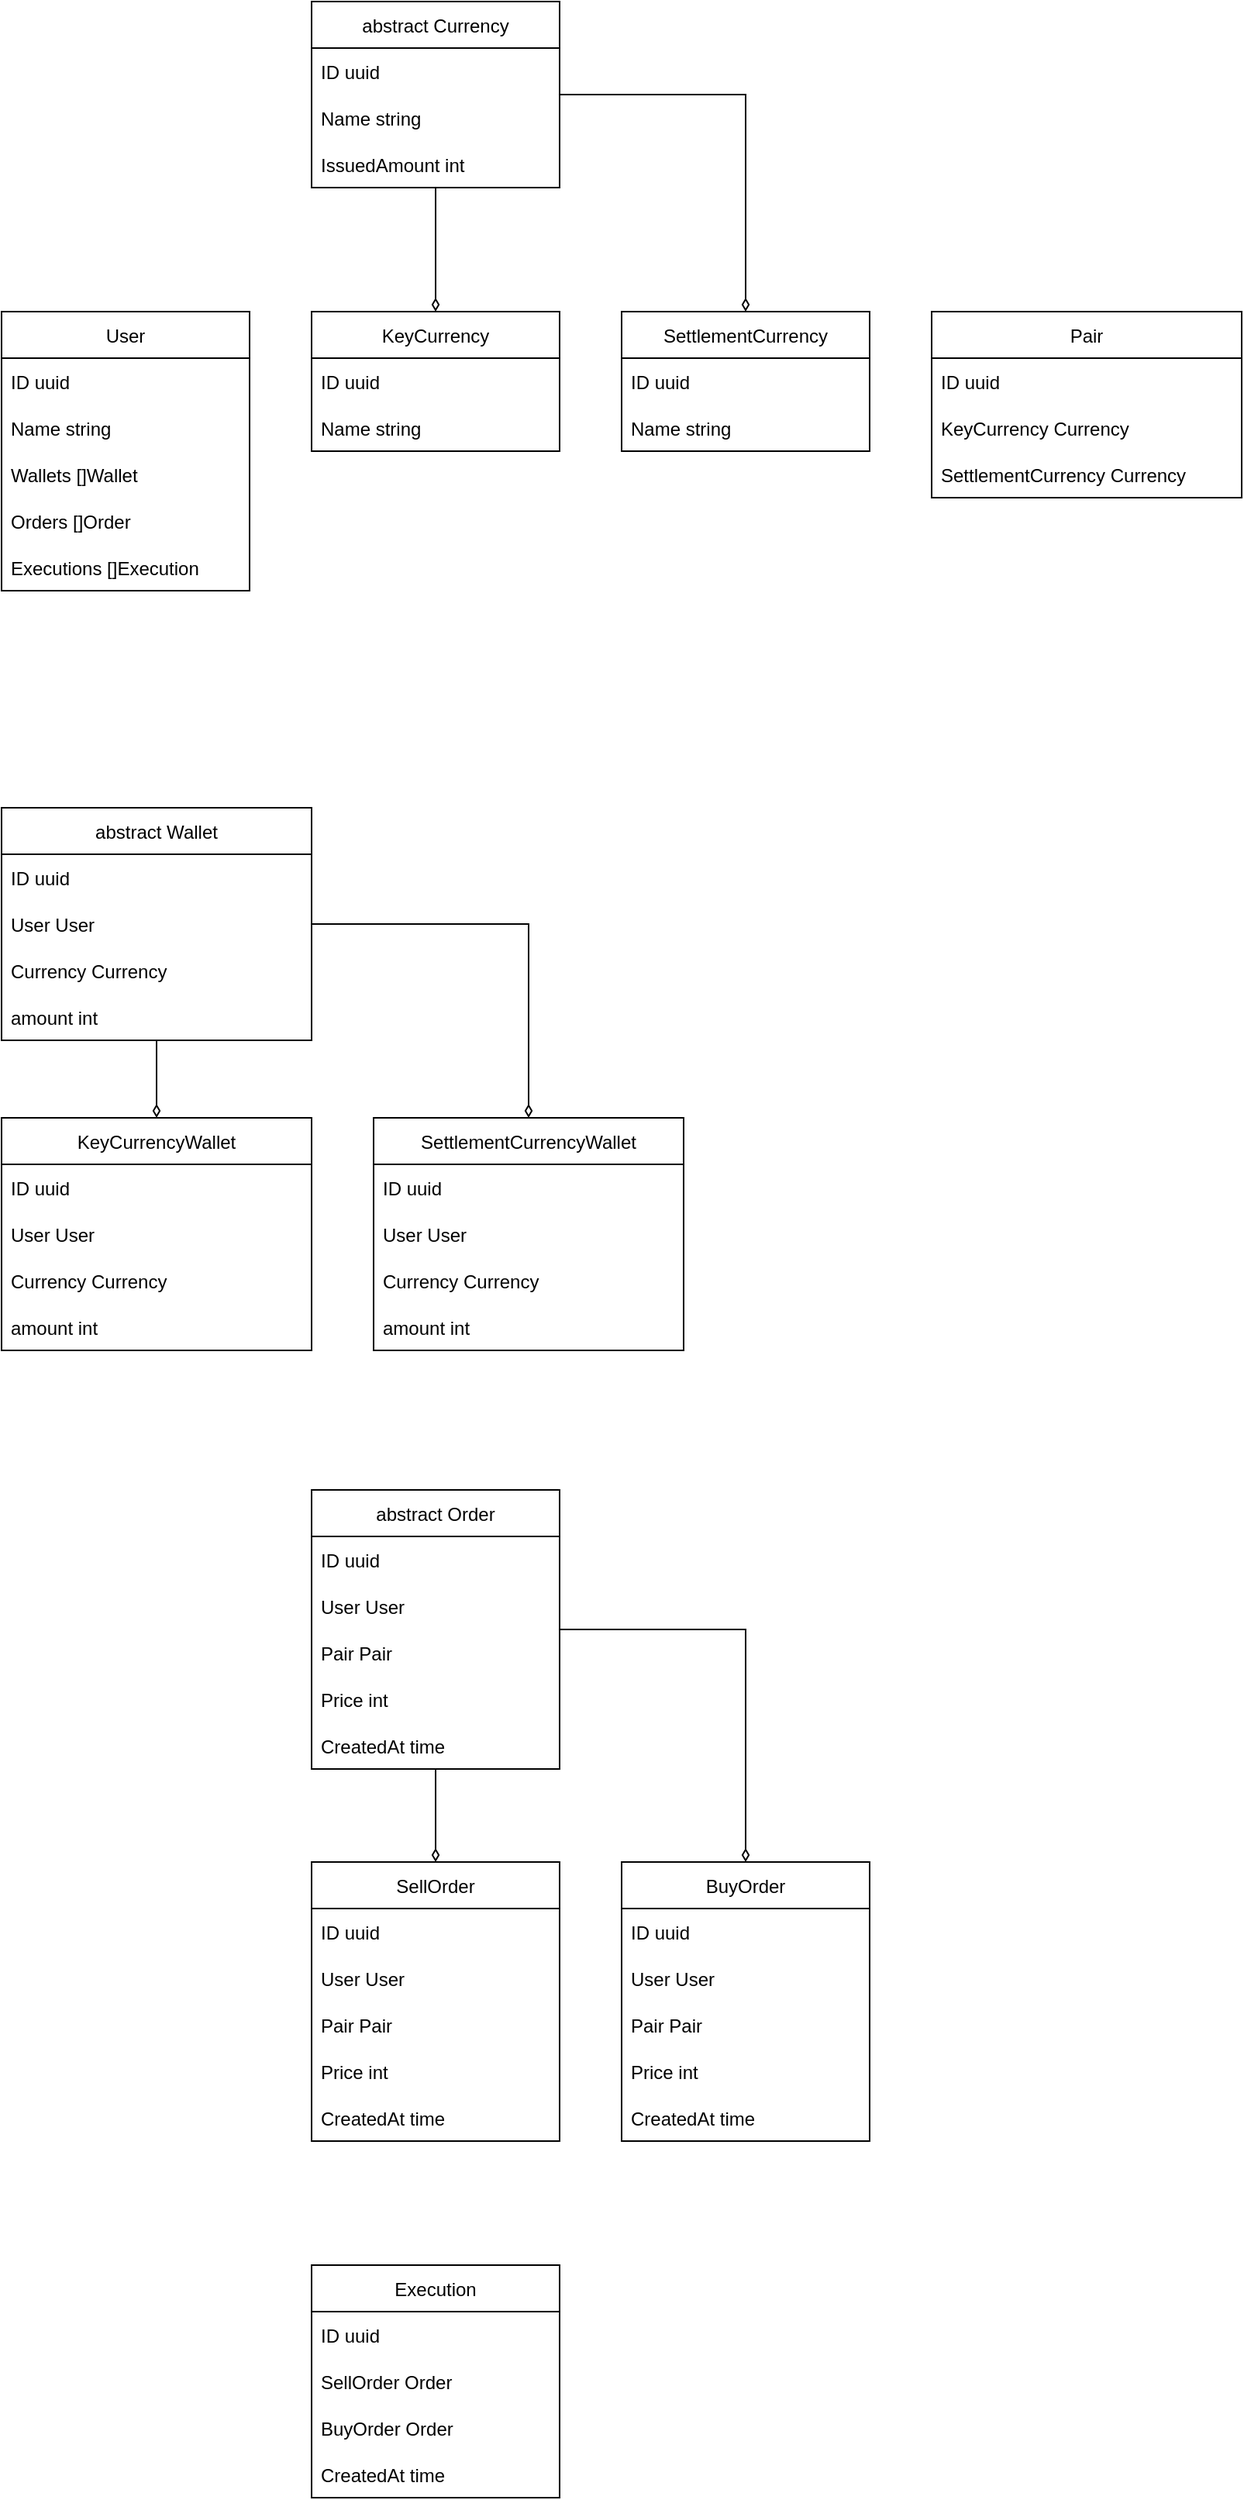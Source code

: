 <mxfile version="17.1.2" type="github">
  <diagram id="ov5CIPRQBfehhfYAwGkh" name="Page-1">
    <mxGraphModel dx="1773" dy="1787" grid="1" gridSize="10" guides="1" tooltips="1" connect="1" arrows="1" fold="1" page="1" pageScale="1" pageWidth="827" pageHeight="1169" math="0" shadow="0">
      <root>
        <mxCell id="0" />
        <mxCell id="1" parent="0" />
        <mxCell id="OzYrmnNyAnNLEYynfJqm-64" style="edgeStyle=orthogonalEdgeStyle;rounded=0;orthogonalLoop=1;jettySize=auto;html=1;entryX=0.5;entryY=0;entryDx=0;entryDy=0;endArrow=diamondThin;endFill=0;" parent="1" source="OzYrmnNyAnNLEYynfJqm-2" target="OzYrmnNyAnNLEYynfJqm-54" edge="1">
          <mxGeometry relative="1" as="geometry" />
        </mxCell>
        <mxCell id="OzYrmnNyAnNLEYynfJqm-65" style="edgeStyle=orthogonalEdgeStyle;rounded=0;orthogonalLoop=1;jettySize=auto;html=1;entryX=0.5;entryY=0;entryDx=0;entryDy=0;endArrow=diamondThin;endFill=0;" parent="1" source="OzYrmnNyAnNLEYynfJqm-2" target="OzYrmnNyAnNLEYynfJqm-59" edge="1">
          <mxGeometry relative="1" as="geometry" />
        </mxCell>
        <mxCell id="OzYrmnNyAnNLEYynfJqm-2" value="abstract Wallet" style="swimlane;fontStyle=0;childLayout=stackLayout;horizontal=1;startSize=30;horizontalStack=0;resizeParent=1;resizeParentMax=0;resizeLast=0;collapsible=1;marginBottom=0;" parent="1" vertex="1">
          <mxGeometry x="-360" y="360" width="200" height="150" as="geometry" />
        </mxCell>
        <mxCell id="OzYrmnNyAnNLEYynfJqm-3" value="ID uuid" style="text;strokeColor=none;fillColor=none;align=left;verticalAlign=middle;spacingLeft=4;spacingRight=4;overflow=hidden;points=[[0,0.5],[1,0.5]];portConstraint=eastwest;rotatable=0;" parent="OzYrmnNyAnNLEYynfJqm-2" vertex="1">
          <mxGeometry y="30" width="200" height="30" as="geometry" />
        </mxCell>
        <mxCell id="OzYrmnNyAnNLEYynfJqm-20" value="User User" style="text;strokeColor=none;fillColor=none;align=left;verticalAlign=middle;spacingLeft=4;spacingRight=4;overflow=hidden;points=[[0,0.5],[1,0.5]];portConstraint=eastwest;rotatable=0;" parent="OzYrmnNyAnNLEYynfJqm-2" vertex="1">
          <mxGeometry y="60" width="200" height="30" as="geometry" />
        </mxCell>
        <mxCell id="OzYrmnNyAnNLEYynfJqm-22" value="Currency Currency" style="text;strokeColor=none;fillColor=none;align=left;verticalAlign=middle;spacingLeft=4;spacingRight=4;overflow=hidden;points=[[0,0.5],[1,0.5]];portConstraint=eastwest;rotatable=0;" parent="OzYrmnNyAnNLEYynfJqm-2" vertex="1">
          <mxGeometry y="90" width="200" height="30" as="geometry" />
        </mxCell>
        <mxCell id="OzYrmnNyAnNLEYynfJqm-42" value="amount int" style="text;strokeColor=none;fillColor=none;align=left;verticalAlign=middle;spacingLeft=4;spacingRight=4;overflow=hidden;points=[[0,0.5],[1,0.5]];portConstraint=eastwest;rotatable=0;" parent="OzYrmnNyAnNLEYynfJqm-2" vertex="1">
          <mxGeometry y="120" width="200" height="30" as="geometry" />
        </mxCell>
        <mxCell id="OzYrmnNyAnNLEYynfJqm-8" value="User" style="swimlane;fontStyle=0;childLayout=stackLayout;horizontal=1;startSize=30;horizontalStack=0;resizeParent=1;resizeParentMax=0;resizeLast=0;collapsible=1;marginBottom=0;" parent="1" vertex="1">
          <mxGeometry x="-360" y="40" width="160" height="180" as="geometry" />
        </mxCell>
        <mxCell id="OzYrmnNyAnNLEYynfJqm-9" value="ID uuid" style="text;strokeColor=none;fillColor=none;align=left;verticalAlign=middle;spacingLeft=4;spacingRight=4;overflow=hidden;points=[[0,0.5],[1,0.5]];portConstraint=eastwest;rotatable=0;" parent="OzYrmnNyAnNLEYynfJqm-8" vertex="1">
          <mxGeometry y="30" width="160" height="30" as="geometry" />
        </mxCell>
        <mxCell id="OzYrmnNyAnNLEYynfJqm-19" value="Name string" style="text;strokeColor=none;fillColor=none;align=left;verticalAlign=middle;spacingLeft=4;spacingRight=4;overflow=hidden;points=[[0,0.5],[1,0.5]];portConstraint=eastwest;rotatable=0;" parent="OzYrmnNyAnNLEYynfJqm-8" vertex="1">
          <mxGeometry y="60" width="160" height="30" as="geometry" />
        </mxCell>
        <mxCell id="APr2OM0rVR9lsQ95xDab-2" value="Wallets []Wallet" style="text;strokeColor=none;fillColor=none;align=left;verticalAlign=middle;spacingLeft=4;spacingRight=4;overflow=hidden;points=[[0,0.5],[1,0.5]];portConstraint=eastwest;rotatable=0;" vertex="1" parent="OzYrmnNyAnNLEYynfJqm-8">
          <mxGeometry y="90" width="160" height="30" as="geometry" />
        </mxCell>
        <mxCell id="APr2OM0rVR9lsQ95xDab-3" value="Orders []Order" style="text;strokeColor=none;fillColor=none;align=left;verticalAlign=middle;spacingLeft=4;spacingRight=4;overflow=hidden;points=[[0,0.5],[1,0.5]];portConstraint=eastwest;rotatable=0;" vertex="1" parent="OzYrmnNyAnNLEYynfJqm-8">
          <mxGeometry y="120" width="160" height="30" as="geometry" />
        </mxCell>
        <mxCell id="APr2OM0rVR9lsQ95xDab-4" value="Executions []Execution" style="text;strokeColor=none;fillColor=none;align=left;verticalAlign=middle;spacingLeft=4;spacingRight=4;overflow=hidden;points=[[0,0.5],[1,0.5]];portConstraint=eastwest;rotatable=0;" vertex="1" parent="OzYrmnNyAnNLEYynfJqm-8">
          <mxGeometry y="150" width="160" height="30" as="geometry" />
        </mxCell>
        <mxCell id="OzYrmnNyAnNLEYynfJqm-14" value="Pair" style="swimlane;fontStyle=0;childLayout=stackLayout;horizontal=1;startSize=30;horizontalStack=0;resizeParent=1;resizeParentMax=0;resizeLast=0;collapsible=1;marginBottom=0;" parent="1" vertex="1">
          <mxGeometry x="240" y="40" width="200" height="120" as="geometry" />
        </mxCell>
        <mxCell id="OzYrmnNyAnNLEYynfJqm-15" value="ID uuid" style="text;strokeColor=none;fillColor=none;align=left;verticalAlign=middle;spacingLeft=4;spacingRight=4;overflow=hidden;points=[[0,0.5],[1,0.5]];portConstraint=eastwest;rotatable=0;" parent="OzYrmnNyAnNLEYynfJqm-14" vertex="1">
          <mxGeometry y="30" width="200" height="30" as="geometry" />
        </mxCell>
        <mxCell id="OzYrmnNyAnNLEYynfJqm-18" value="KeyCurrency Currency" style="text;strokeColor=none;fillColor=none;align=left;verticalAlign=middle;spacingLeft=4;spacingRight=4;overflow=hidden;points=[[0,0.5],[1,0.5]];portConstraint=eastwest;rotatable=0;" parent="OzYrmnNyAnNLEYynfJqm-14" vertex="1">
          <mxGeometry y="60" width="200" height="30" as="geometry" />
        </mxCell>
        <mxCell id="OzYrmnNyAnNLEYynfJqm-36" value="SettlementCurrency Currency" style="text;strokeColor=none;fillColor=none;align=left;verticalAlign=middle;spacingLeft=4;spacingRight=4;overflow=hidden;points=[[0,0.5],[1,0.5]];portConstraint=eastwest;rotatable=0;" parent="OzYrmnNyAnNLEYynfJqm-14" vertex="1">
          <mxGeometry y="90" width="200" height="30" as="geometry" />
        </mxCell>
        <mxCell id="OzYrmnNyAnNLEYynfJqm-24" value="Execution" style="swimlane;fontStyle=0;childLayout=stackLayout;horizontal=1;startSize=30;horizontalStack=0;resizeParent=1;resizeParentMax=0;resizeLast=0;collapsible=1;marginBottom=0;" parent="1" vertex="1">
          <mxGeometry x="-160" y="1300" width="160" height="150" as="geometry" />
        </mxCell>
        <mxCell id="OzYrmnNyAnNLEYynfJqm-25" value="ID uuid" style="text;strokeColor=none;fillColor=none;align=left;verticalAlign=middle;spacingLeft=4;spacingRight=4;overflow=hidden;points=[[0,0.5],[1,0.5]];portConstraint=eastwest;rotatable=0;" parent="OzYrmnNyAnNLEYynfJqm-24" vertex="1">
          <mxGeometry y="30" width="160" height="30" as="geometry" />
        </mxCell>
        <mxCell id="OzYrmnNyAnNLEYynfJqm-27" value="SellOrder Order" style="text;strokeColor=none;fillColor=none;align=left;verticalAlign=middle;spacingLeft=4;spacingRight=4;overflow=hidden;points=[[0,0.5],[1,0.5]];portConstraint=eastwest;rotatable=0;" parent="OzYrmnNyAnNLEYynfJqm-24" vertex="1">
          <mxGeometry y="60" width="160" height="30" as="geometry" />
        </mxCell>
        <mxCell id="OzYrmnNyAnNLEYynfJqm-38" value="BuyOrder Order" style="text;strokeColor=none;fillColor=none;align=left;verticalAlign=middle;spacingLeft=4;spacingRight=4;overflow=hidden;points=[[0,0.5],[1,0.5]];portConstraint=eastwest;rotatable=0;" parent="OzYrmnNyAnNLEYynfJqm-24" vertex="1">
          <mxGeometry y="90" width="160" height="30" as="geometry" />
        </mxCell>
        <mxCell id="OzYrmnNyAnNLEYynfJqm-41" value="CreatedAt time" style="text;strokeColor=none;fillColor=none;align=left;verticalAlign=middle;spacingLeft=4;spacingRight=4;overflow=hidden;points=[[0,0.5],[1,0.5]];portConstraint=eastwest;rotatable=0;" parent="OzYrmnNyAnNLEYynfJqm-24" vertex="1">
          <mxGeometry y="120" width="160" height="30" as="geometry" />
        </mxCell>
        <mxCell id="OzYrmnNyAnNLEYynfJqm-33" value="KeyCurrency" style="swimlane;fontStyle=0;childLayout=stackLayout;horizontal=1;startSize=30;horizontalStack=0;resizeParent=1;resizeParentMax=0;resizeLast=0;collapsible=1;marginBottom=0;" parent="1" vertex="1">
          <mxGeometry x="-160" y="40" width="160" height="90" as="geometry" />
        </mxCell>
        <mxCell id="OzYrmnNyAnNLEYynfJqm-34" value="ID uuid" style="text;strokeColor=none;fillColor=none;align=left;verticalAlign=middle;spacingLeft=4;spacingRight=4;overflow=hidden;points=[[0,0.5],[1,0.5]];portConstraint=eastwest;rotatable=0;" parent="OzYrmnNyAnNLEYynfJqm-33" vertex="1">
          <mxGeometry y="30" width="160" height="30" as="geometry" />
        </mxCell>
        <mxCell id="OzYrmnNyAnNLEYynfJqm-35" value="Name string" style="text;strokeColor=none;fillColor=none;align=left;verticalAlign=middle;spacingLeft=4;spacingRight=4;overflow=hidden;points=[[0,0.5],[1,0.5]];portConstraint=eastwest;rotatable=0;" parent="OzYrmnNyAnNLEYynfJqm-33" vertex="1">
          <mxGeometry y="60" width="160" height="30" as="geometry" />
        </mxCell>
        <mxCell id="OzYrmnNyAnNLEYynfJqm-45" value="SettlementCurrency" style="swimlane;fontStyle=0;childLayout=stackLayout;horizontal=1;startSize=30;horizontalStack=0;resizeParent=1;resizeParentMax=0;resizeLast=0;collapsible=1;marginBottom=0;" parent="1" vertex="1">
          <mxGeometry x="40" y="40" width="160" height="90" as="geometry" />
        </mxCell>
        <mxCell id="OzYrmnNyAnNLEYynfJqm-46" value="ID uuid" style="text;strokeColor=none;fillColor=none;align=left;verticalAlign=middle;spacingLeft=4;spacingRight=4;overflow=hidden;points=[[0,0.5],[1,0.5]];portConstraint=eastwest;rotatable=0;" parent="OzYrmnNyAnNLEYynfJqm-45" vertex="1">
          <mxGeometry y="30" width="160" height="30" as="geometry" />
        </mxCell>
        <mxCell id="OzYrmnNyAnNLEYynfJqm-47" value="Name string" style="text;strokeColor=none;fillColor=none;align=left;verticalAlign=middle;spacingLeft=4;spacingRight=4;overflow=hidden;points=[[0,0.5],[1,0.5]];portConstraint=eastwest;rotatable=0;" parent="OzYrmnNyAnNLEYynfJqm-45" vertex="1">
          <mxGeometry y="60" width="160" height="30" as="geometry" />
        </mxCell>
        <mxCell id="OzYrmnNyAnNLEYynfJqm-51" style="edgeStyle=orthogonalEdgeStyle;rounded=0;orthogonalLoop=1;jettySize=auto;html=1;entryX=0.5;entryY=0;entryDx=0;entryDy=0;endArrow=diamondThin;endFill=0;" parent="1" source="OzYrmnNyAnNLEYynfJqm-48" target="OzYrmnNyAnNLEYynfJqm-33" edge="1">
          <mxGeometry relative="1" as="geometry" />
        </mxCell>
        <mxCell id="OzYrmnNyAnNLEYynfJqm-52" style="edgeStyle=orthogonalEdgeStyle;rounded=0;orthogonalLoop=1;jettySize=auto;html=1;entryX=0.5;entryY=0;entryDx=0;entryDy=0;endArrow=diamondThin;endFill=0;" parent="1" source="OzYrmnNyAnNLEYynfJqm-48" target="OzYrmnNyAnNLEYynfJqm-45" edge="1">
          <mxGeometry relative="1" as="geometry" />
        </mxCell>
        <mxCell id="OzYrmnNyAnNLEYynfJqm-48" value="abstract Currency" style="swimlane;fontStyle=0;childLayout=stackLayout;horizontal=1;startSize=30;horizontalStack=0;resizeParent=1;resizeParentMax=0;resizeLast=0;collapsible=1;marginBottom=0;" parent="1" vertex="1">
          <mxGeometry x="-160" y="-160" width="160" height="120" as="geometry" />
        </mxCell>
        <mxCell id="OzYrmnNyAnNLEYynfJqm-49" value="ID uuid" style="text;strokeColor=none;fillColor=none;align=left;verticalAlign=middle;spacingLeft=4;spacingRight=4;overflow=hidden;points=[[0,0.5],[1,0.5]];portConstraint=eastwest;rotatable=0;" parent="OzYrmnNyAnNLEYynfJqm-48" vertex="1">
          <mxGeometry y="30" width="160" height="30" as="geometry" />
        </mxCell>
        <mxCell id="OzYrmnNyAnNLEYynfJqm-50" value="Name string" style="text;strokeColor=none;fillColor=none;align=left;verticalAlign=middle;spacingLeft=4;spacingRight=4;overflow=hidden;points=[[0,0.5],[1,0.5]];portConstraint=eastwest;rotatable=0;" parent="OzYrmnNyAnNLEYynfJqm-48" vertex="1">
          <mxGeometry y="60" width="160" height="30" as="geometry" />
        </mxCell>
        <mxCell id="APr2OM0rVR9lsQ95xDab-1" value="IssuedAmount int" style="text;strokeColor=none;fillColor=none;align=left;verticalAlign=middle;spacingLeft=4;spacingRight=4;overflow=hidden;points=[[0,0.5],[1,0.5]];portConstraint=eastwest;rotatable=0;" vertex="1" parent="OzYrmnNyAnNLEYynfJqm-48">
          <mxGeometry y="90" width="160" height="30" as="geometry" />
        </mxCell>
        <mxCell id="OzYrmnNyAnNLEYynfJqm-54" value="KeyCurrencyWallet" style="swimlane;fontStyle=0;childLayout=stackLayout;horizontal=1;startSize=30;horizontalStack=0;resizeParent=1;resizeParentMax=0;resizeLast=0;collapsible=1;marginBottom=0;" parent="1" vertex="1">
          <mxGeometry x="-360" y="560" width="200" height="150" as="geometry" />
        </mxCell>
        <mxCell id="OzYrmnNyAnNLEYynfJqm-55" value="ID uuid" style="text;strokeColor=none;fillColor=none;align=left;verticalAlign=middle;spacingLeft=4;spacingRight=4;overflow=hidden;points=[[0,0.5],[1,0.5]];portConstraint=eastwest;rotatable=0;" parent="OzYrmnNyAnNLEYynfJqm-54" vertex="1">
          <mxGeometry y="30" width="200" height="30" as="geometry" />
        </mxCell>
        <mxCell id="OzYrmnNyAnNLEYynfJqm-56" value="User User" style="text;strokeColor=none;fillColor=none;align=left;verticalAlign=middle;spacingLeft=4;spacingRight=4;overflow=hidden;points=[[0,0.5],[1,0.5]];portConstraint=eastwest;rotatable=0;" parent="OzYrmnNyAnNLEYynfJqm-54" vertex="1">
          <mxGeometry y="60" width="200" height="30" as="geometry" />
        </mxCell>
        <mxCell id="OzYrmnNyAnNLEYynfJqm-57" value="Currency Currency" style="text;strokeColor=none;fillColor=none;align=left;verticalAlign=middle;spacingLeft=4;spacingRight=4;overflow=hidden;points=[[0,0.5],[1,0.5]];portConstraint=eastwest;rotatable=0;" parent="OzYrmnNyAnNLEYynfJqm-54" vertex="1">
          <mxGeometry y="90" width="200" height="30" as="geometry" />
        </mxCell>
        <mxCell id="OzYrmnNyAnNLEYynfJqm-58" value="amount int" style="text;strokeColor=none;fillColor=none;align=left;verticalAlign=middle;spacingLeft=4;spacingRight=4;overflow=hidden;points=[[0,0.5],[1,0.5]];portConstraint=eastwest;rotatable=0;" parent="OzYrmnNyAnNLEYynfJqm-54" vertex="1">
          <mxGeometry y="120" width="200" height="30" as="geometry" />
        </mxCell>
        <mxCell id="OzYrmnNyAnNLEYynfJqm-59" value="SettlementCurrencyWallet" style="swimlane;fontStyle=0;childLayout=stackLayout;horizontal=1;startSize=30;horizontalStack=0;resizeParent=1;resizeParentMax=0;resizeLast=0;collapsible=1;marginBottom=0;" parent="1" vertex="1">
          <mxGeometry x="-120" y="560" width="200" height="150" as="geometry" />
        </mxCell>
        <mxCell id="OzYrmnNyAnNLEYynfJqm-60" value="ID uuid" style="text;strokeColor=none;fillColor=none;align=left;verticalAlign=middle;spacingLeft=4;spacingRight=4;overflow=hidden;points=[[0,0.5],[1,0.5]];portConstraint=eastwest;rotatable=0;" parent="OzYrmnNyAnNLEYynfJqm-59" vertex="1">
          <mxGeometry y="30" width="200" height="30" as="geometry" />
        </mxCell>
        <mxCell id="OzYrmnNyAnNLEYynfJqm-61" value="User User" style="text;strokeColor=none;fillColor=none;align=left;verticalAlign=middle;spacingLeft=4;spacingRight=4;overflow=hidden;points=[[0,0.5],[1,0.5]];portConstraint=eastwest;rotatable=0;" parent="OzYrmnNyAnNLEYynfJqm-59" vertex="1">
          <mxGeometry y="60" width="200" height="30" as="geometry" />
        </mxCell>
        <mxCell id="OzYrmnNyAnNLEYynfJqm-62" value="Currency Currency" style="text;strokeColor=none;fillColor=none;align=left;verticalAlign=middle;spacingLeft=4;spacingRight=4;overflow=hidden;points=[[0,0.5],[1,0.5]];portConstraint=eastwest;rotatable=0;" parent="OzYrmnNyAnNLEYynfJqm-59" vertex="1">
          <mxGeometry y="90" width="200" height="30" as="geometry" />
        </mxCell>
        <mxCell id="OzYrmnNyAnNLEYynfJqm-63" value="amount int" style="text;strokeColor=none;fillColor=none;align=left;verticalAlign=middle;spacingLeft=4;spacingRight=4;overflow=hidden;points=[[0,0.5],[1,0.5]];portConstraint=eastwest;rotatable=0;" parent="OzYrmnNyAnNLEYynfJqm-59" vertex="1">
          <mxGeometry y="120" width="200" height="30" as="geometry" />
        </mxCell>
        <mxCell id="OzYrmnNyAnNLEYynfJqm-84" style="edgeStyle=orthogonalEdgeStyle;rounded=0;orthogonalLoop=1;jettySize=auto;html=1;entryX=0.5;entryY=0;entryDx=0;entryDy=0;endArrow=diamondThin;endFill=0;" parent="1" source="OzYrmnNyAnNLEYynfJqm-66" target="OzYrmnNyAnNLEYynfJqm-72" edge="1">
          <mxGeometry relative="1" as="geometry" />
        </mxCell>
        <mxCell id="OzYrmnNyAnNLEYynfJqm-85" style="edgeStyle=orthogonalEdgeStyle;rounded=0;orthogonalLoop=1;jettySize=auto;html=1;entryX=0.5;entryY=0;entryDx=0;entryDy=0;endArrow=diamondThin;endFill=0;" parent="1" source="OzYrmnNyAnNLEYynfJqm-66" target="OzYrmnNyAnNLEYynfJqm-78" edge="1">
          <mxGeometry relative="1" as="geometry" />
        </mxCell>
        <mxCell id="OzYrmnNyAnNLEYynfJqm-66" value="abstract Order" style="swimlane;fontStyle=0;childLayout=stackLayout;horizontal=1;startSize=30;horizontalStack=0;resizeParent=1;resizeParentMax=0;resizeLast=0;collapsible=1;marginBottom=0;" parent="1" vertex="1">
          <mxGeometry x="-160" y="800" width="160" height="180" as="geometry" />
        </mxCell>
        <mxCell id="OzYrmnNyAnNLEYynfJqm-67" value="ID uuid" style="text;strokeColor=none;fillColor=none;align=left;verticalAlign=middle;spacingLeft=4;spacingRight=4;overflow=hidden;points=[[0,0.5],[1,0.5]];portConstraint=eastwest;rotatable=0;" parent="OzYrmnNyAnNLEYynfJqm-66" vertex="1">
          <mxGeometry y="30" width="160" height="30" as="geometry" />
        </mxCell>
        <mxCell id="OzYrmnNyAnNLEYynfJqm-68" value="User User" style="text;strokeColor=none;fillColor=none;align=left;verticalAlign=middle;spacingLeft=4;spacingRight=4;overflow=hidden;points=[[0,0.5],[1,0.5]];portConstraint=eastwest;rotatable=0;" parent="OzYrmnNyAnNLEYynfJqm-66" vertex="1">
          <mxGeometry y="60" width="160" height="30" as="geometry" />
        </mxCell>
        <mxCell id="OzYrmnNyAnNLEYynfJqm-69" value="Pair Pair" style="text;strokeColor=none;fillColor=none;align=left;verticalAlign=middle;spacingLeft=4;spacingRight=4;overflow=hidden;points=[[0,0.5],[1,0.5]];portConstraint=eastwest;rotatable=0;" parent="OzYrmnNyAnNLEYynfJqm-66" vertex="1">
          <mxGeometry y="90" width="160" height="30" as="geometry" />
        </mxCell>
        <mxCell id="OzYrmnNyAnNLEYynfJqm-70" value="Price int" style="text;strokeColor=none;fillColor=none;align=left;verticalAlign=middle;spacingLeft=4;spacingRight=4;overflow=hidden;points=[[0,0.5],[1,0.5]];portConstraint=eastwest;rotatable=0;" parent="OzYrmnNyAnNLEYynfJqm-66" vertex="1">
          <mxGeometry y="120" width="160" height="30" as="geometry" />
        </mxCell>
        <mxCell id="OzYrmnNyAnNLEYynfJqm-71" value="CreatedAt time" style="text;strokeColor=none;fillColor=none;align=left;verticalAlign=middle;spacingLeft=4;spacingRight=4;overflow=hidden;points=[[0,0.5],[1,0.5]];portConstraint=eastwest;rotatable=0;" parent="OzYrmnNyAnNLEYynfJqm-66" vertex="1">
          <mxGeometry y="150" width="160" height="30" as="geometry" />
        </mxCell>
        <mxCell id="OzYrmnNyAnNLEYynfJqm-72" value="SellOrder" style="swimlane;fontStyle=0;childLayout=stackLayout;horizontal=1;startSize=30;horizontalStack=0;resizeParent=1;resizeParentMax=0;resizeLast=0;collapsible=1;marginBottom=0;" parent="1" vertex="1">
          <mxGeometry x="-160" y="1040" width="160" height="180" as="geometry" />
        </mxCell>
        <mxCell id="OzYrmnNyAnNLEYynfJqm-73" value="ID uuid" style="text;strokeColor=none;fillColor=none;align=left;verticalAlign=middle;spacingLeft=4;spacingRight=4;overflow=hidden;points=[[0,0.5],[1,0.5]];portConstraint=eastwest;rotatable=0;" parent="OzYrmnNyAnNLEYynfJqm-72" vertex="1">
          <mxGeometry y="30" width="160" height="30" as="geometry" />
        </mxCell>
        <mxCell id="OzYrmnNyAnNLEYynfJqm-74" value="User User" style="text;strokeColor=none;fillColor=none;align=left;verticalAlign=middle;spacingLeft=4;spacingRight=4;overflow=hidden;points=[[0,0.5],[1,0.5]];portConstraint=eastwest;rotatable=0;" parent="OzYrmnNyAnNLEYynfJqm-72" vertex="1">
          <mxGeometry y="60" width="160" height="30" as="geometry" />
        </mxCell>
        <mxCell id="OzYrmnNyAnNLEYynfJqm-75" value="Pair Pair" style="text;strokeColor=none;fillColor=none;align=left;verticalAlign=middle;spacingLeft=4;spacingRight=4;overflow=hidden;points=[[0,0.5],[1,0.5]];portConstraint=eastwest;rotatable=0;" parent="OzYrmnNyAnNLEYynfJqm-72" vertex="1">
          <mxGeometry y="90" width="160" height="30" as="geometry" />
        </mxCell>
        <mxCell id="OzYrmnNyAnNLEYynfJqm-76" value="Price int" style="text;strokeColor=none;fillColor=none;align=left;verticalAlign=middle;spacingLeft=4;spacingRight=4;overflow=hidden;points=[[0,0.5],[1,0.5]];portConstraint=eastwest;rotatable=0;" parent="OzYrmnNyAnNLEYynfJqm-72" vertex="1">
          <mxGeometry y="120" width="160" height="30" as="geometry" />
        </mxCell>
        <mxCell id="OzYrmnNyAnNLEYynfJqm-77" value="CreatedAt time" style="text;strokeColor=none;fillColor=none;align=left;verticalAlign=middle;spacingLeft=4;spacingRight=4;overflow=hidden;points=[[0,0.5],[1,0.5]];portConstraint=eastwest;rotatable=0;" parent="OzYrmnNyAnNLEYynfJqm-72" vertex="1">
          <mxGeometry y="150" width="160" height="30" as="geometry" />
        </mxCell>
        <mxCell id="OzYrmnNyAnNLEYynfJqm-78" value="BuyOrder" style="swimlane;fontStyle=0;childLayout=stackLayout;horizontal=1;startSize=30;horizontalStack=0;resizeParent=1;resizeParentMax=0;resizeLast=0;collapsible=1;marginBottom=0;" parent="1" vertex="1">
          <mxGeometry x="40" y="1040" width="160" height="180" as="geometry" />
        </mxCell>
        <mxCell id="OzYrmnNyAnNLEYynfJqm-79" value="ID uuid" style="text;strokeColor=none;fillColor=none;align=left;verticalAlign=middle;spacingLeft=4;spacingRight=4;overflow=hidden;points=[[0,0.5],[1,0.5]];portConstraint=eastwest;rotatable=0;" parent="OzYrmnNyAnNLEYynfJqm-78" vertex="1">
          <mxGeometry y="30" width="160" height="30" as="geometry" />
        </mxCell>
        <mxCell id="OzYrmnNyAnNLEYynfJqm-80" value="User User" style="text;strokeColor=none;fillColor=none;align=left;verticalAlign=middle;spacingLeft=4;spacingRight=4;overflow=hidden;points=[[0,0.5],[1,0.5]];portConstraint=eastwest;rotatable=0;" parent="OzYrmnNyAnNLEYynfJqm-78" vertex="1">
          <mxGeometry y="60" width="160" height="30" as="geometry" />
        </mxCell>
        <mxCell id="OzYrmnNyAnNLEYynfJqm-81" value="Pair Pair" style="text;strokeColor=none;fillColor=none;align=left;verticalAlign=middle;spacingLeft=4;spacingRight=4;overflow=hidden;points=[[0,0.5],[1,0.5]];portConstraint=eastwest;rotatable=0;" parent="OzYrmnNyAnNLEYynfJqm-78" vertex="1">
          <mxGeometry y="90" width="160" height="30" as="geometry" />
        </mxCell>
        <mxCell id="OzYrmnNyAnNLEYynfJqm-82" value="Price int" style="text;strokeColor=none;fillColor=none;align=left;verticalAlign=middle;spacingLeft=4;spacingRight=4;overflow=hidden;points=[[0,0.5],[1,0.5]];portConstraint=eastwest;rotatable=0;" parent="OzYrmnNyAnNLEYynfJqm-78" vertex="1">
          <mxGeometry y="120" width="160" height="30" as="geometry" />
        </mxCell>
        <mxCell id="OzYrmnNyAnNLEYynfJqm-83" value="CreatedAt time" style="text;strokeColor=none;fillColor=none;align=left;verticalAlign=middle;spacingLeft=4;spacingRight=4;overflow=hidden;points=[[0,0.5],[1,0.5]];portConstraint=eastwest;rotatable=0;" parent="OzYrmnNyAnNLEYynfJqm-78" vertex="1">
          <mxGeometry y="150" width="160" height="30" as="geometry" />
        </mxCell>
      </root>
    </mxGraphModel>
  </diagram>
</mxfile>
